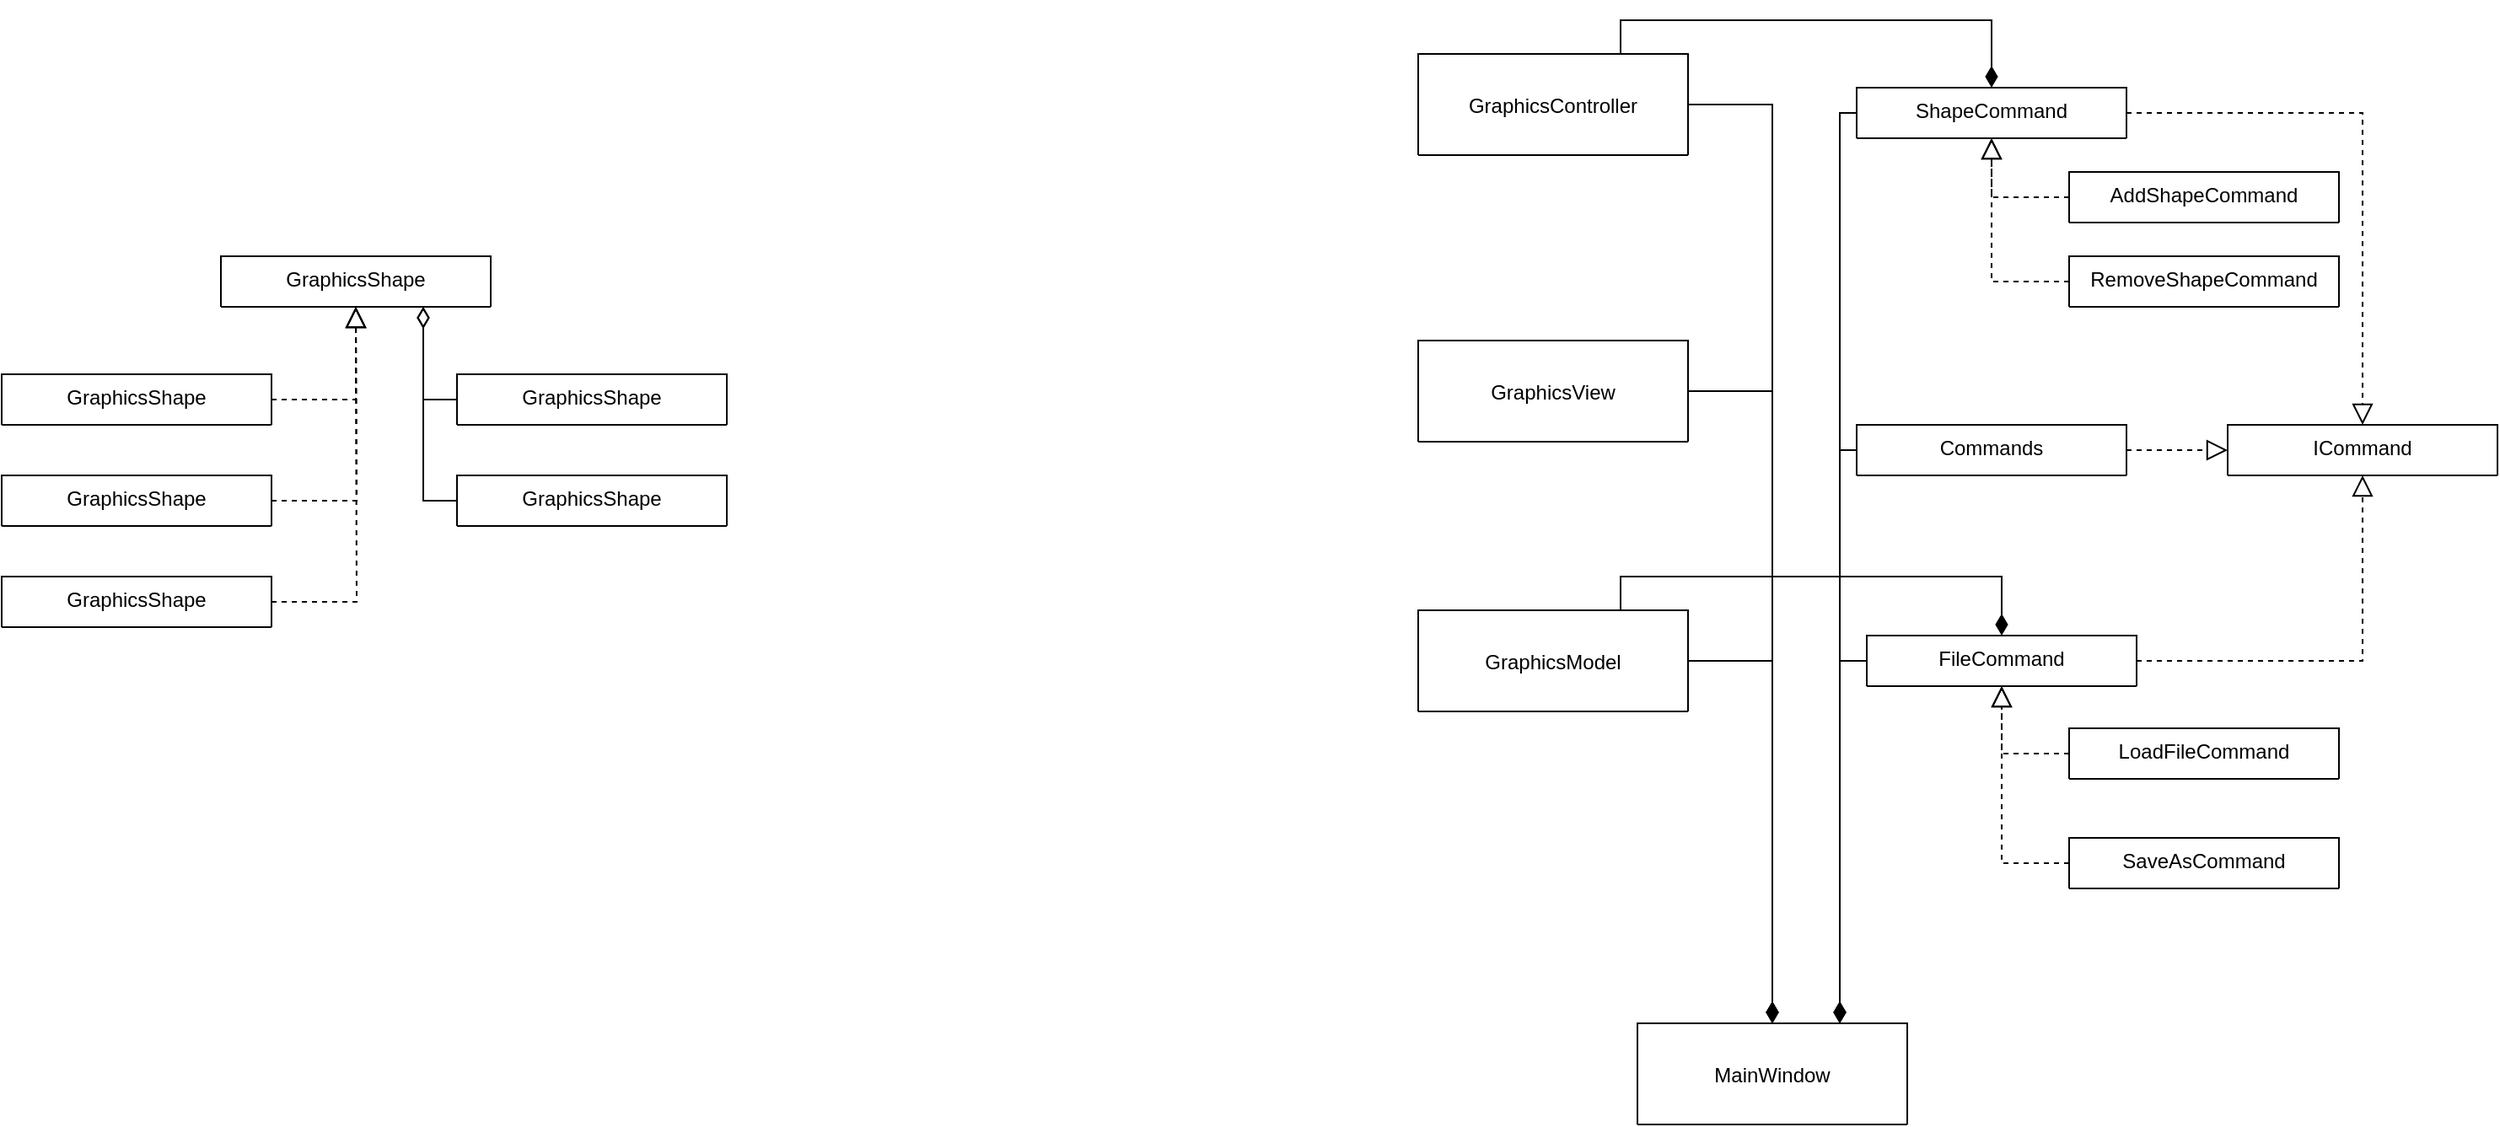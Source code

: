 <mxfile version="14.8.4" type="github">
  <diagram id="C5RBs43oDa-KdzZeNtuy" name="Page-1">
    <mxGraphModel dx="2500" dy="2111" grid="1" gridSize="10" guides="1" tooltips="1" connect="1" arrows="1" fold="1" page="1" pageScale="1" pageWidth="827" pageHeight="1169" math="0" shadow="0">
      <root>
        <mxCell id="WIyWlLk6GJQsqaUBKTNV-0" />
        <mxCell id="WIyWlLk6GJQsqaUBKTNV-1" parent="WIyWlLk6GJQsqaUBKTNV-0" />
        <mxCell id="zkfFHV4jXpPFQw0GAbJ--13" value="GraphicsShape" style="swimlane;fontStyle=0;align=center;verticalAlign=top;childLayout=stackLayout;horizontal=1;startSize=88;horizontalStack=0;resizeParent=1;resizeLast=0;collapsible=1;marginBottom=0;rounded=0;shadow=0;strokeWidth=1;" parent="WIyWlLk6GJQsqaUBKTNV-1" vertex="1">
          <mxGeometry x="100" y="100" width="160" height="30" as="geometry">
            <mxRectangle x="340" y="380" width="170" height="26" as="alternateBounds" />
          </mxGeometry>
        </mxCell>
        <mxCell id="LPZnfpVyv1bswas0fNOc-4" style="edgeStyle=orthogonalEdgeStyle;rounded=0;orthogonalLoop=1;jettySize=auto;html=1;exitX=1;exitY=0.5;exitDx=0;exitDy=0;entryX=0.5;entryY=1;entryDx=0;entryDy=0;endSize=10;endArrow=block;endFill=0;dashed=1;" edge="1" parent="WIyWlLk6GJQsqaUBKTNV-1" source="LPZnfpVyv1bswas0fNOc-0" target="zkfFHV4jXpPFQw0GAbJ--13">
          <mxGeometry relative="1" as="geometry" />
        </mxCell>
        <mxCell id="LPZnfpVyv1bswas0fNOc-0" value="GraphicsShape" style="swimlane;fontStyle=0;align=center;verticalAlign=top;childLayout=stackLayout;horizontal=1;startSize=88;horizontalStack=0;resizeParent=1;resizeLast=0;collapsible=1;marginBottom=0;rounded=0;shadow=0;strokeWidth=1;" vertex="1" parent="WIyWlLk6GJQsqaUBKTNV-1">
          <mxGeometry x="-30" y="170" width="160" height="30" as="geometry">
            <mxRectangle x="340" y="380" width="170" height="26" as="alternateBounds" />
          </mxGeometry>
        </mxCell>
        <mxCell id="LPZnfpVyv1bswas0fNOc-5" style="edgeStyle=orthogonalEdgeStyle;rounded=0;orthogonalLoop=1;jettySize=auto;html=1;exitX=1;exitY=0.5;exitDx=0;exitDy=0;endSize=10;endArrow=block;endFill=0;dashed=1;" edge="1" parent="WIyWlLk6GJQsqaUBKTNV-1" source="LPZnfpVyv1bswas0fNOc-1">
          <mxGeometry relative="1" as="geometry">
            <mxPoint x="180" y="130" as="targetPoint" />
          </mxGeometry>
        </mxCell>
        <mxCell id="LPZnfpVyv1bswas0fNOc-1" value="GraphicsShape" style="swimlane;fontStyle=0;align=center;verticalAlign=top;childLayout=stackLayout;horizontal=1;startSize=88;horizontalStack=0;resizeParent=1;resizeLast=0;collapsible=1;marginBottom=0;rounded=0;shadow=0;strokeWidth=1;" vertex="1" parent="WIyWlLk6GJQsqaUBKTNV-1">
          <mxGeometry x="-30" y="230" width="160" height="30" as="geometry">
            <mxRectangle x="340" y="380" width="170" height="26" as="alternateBounds" />
          </mxGeometry>
        </mxCell>
        <mxCell id="LPZnfpVyv1bswas0fNOc-6" style="edgeStyle=orthogonalEdgeStyle;rounded=0;orthogonalLoop=1;jettySize=auto;html=1;exitX=1;exitY=0.5;exitDx=0;exitDy=0;endSize=10;endArrow=block;endFill=0;dashed=1;" edge="1" parent="WIyWlLk6GJQsqaUBKTNV-1" source="LPZnfpVyv1bswas0fNOc-2">
          <mxGeometry relative="1" as="geometry">
            <mxPoint x="180" y="130" as="targetPoint" />
          </mxGeometry>
        </mxCell>
        <mxCell id="LPZnfpVyv1bswas0fNOc-2" value="GraphicsShape" style="swimlane;fontStyle=0;align=center;verticalAlign=top;childLayout=stackLayout;horizontal=1;startSize=88;horizontalStack=0;resizeParent=1;resizeLast=0;collapsible=1;marginBottom=0;rounded=0;shadow=0;strokeWidth=1;" vertex="1" parent="WIyWlLk6GJQsqaUBKTNV-1">
          <mxGeometry x="-30" y="290" width="160" height="30" as="geometry">
            <mxRectangle x="340" y="380" width="170" height="26" as="alternateBounds" />
          </mxGeometry>
        </mxCell>
        <mxCell id="LPZnfpVyv1bswas0fNOc-10" style="edgeStyle=orthogonalEdgeStyle;rounded=0;orthogonalLoop=1;jettySize=auto;html=1;exitX=0;exitY=0.5;exitDx=0;exitDy=0;endArrow=diamondThin;endFill=0;endSize=10;" edge="1" parent="WIyWlLk6GJQsqaUBKTNV-1" source="LPZnfpVyv1bswas0fNOc-7">
          <mxGeometry relative="1" as="geometry">
            <mxPoint x="220" y="130" as="targetPoint" />
          </mxGeometry>
        </mxCell>
        <mxCell id="LPZnfpVyv1bswas0fNOc-7" value="GraphicsShape" style="swimlane;fontStyle=0;align=center;verticalAlign=top;childLayout=stackLayout;horizontal=1;startSize=88;horizontalStack=0;resizeParent=1;resizeLast=0;collapsible=1;marginBottom=0;rounded=0;shadow=0;strokeWidth=1;" vertex="1" parent="WIyWlLk6GJQsqaUBKTNV-1">
          <mxGeometry x="240" y="170" width="160" height="30" as="geometry">
            <mxRectangle x="340" y="380" width="170" height="26" as="alternateBounds" />
          </mxGeometry>
        </mxCell>
        <mxCell id="LPZnfpVyv1bswas0fNOc-9" style="edgeStyle=orthogonalEdgeStyle;rounded=0;orthogonalLoop=1;jettySize=auto;html=1;exitX=0;exitY=0.5;exitDx=0;exitDy=0;entryX=0.75;entryY=1;entryDx=0;entryDy=0;endArrow=diamondThin;endFill=0;endSize=10;" edge="1" parent="WIyWlLk6GJQsqaUBKTNV-1" source="LPZnfpVyv1bswas0fNOc-8" target="zkfFHV4jXpPFQw0GAbJ--13">
          <mxGeometry relative="1" as="geometry" />
        </mxCell>
        <mxCell id="LPZnfpVyv1bswas0fNOc-8" value="GraphicsShape" style="swimlane;fontStyle=0;align=center;verticalAlign=top;childLayout=stackLayout;horizontal=1;startSize=88;horizontalStack=0;resizeParent=1;resizeLast=0;collapsible=1;marginBottom=0;rounded=0;shadow=0;strokeWidth=1;" vertex="1" parent="WIyWlLk6GJQsqaUBKTNV-1">
          <mxGeometry x="240" y="230" width="160" height="30" as="geometry">
            <mxRectangle x="340" y="380" width="170" height="26" as="alternateBounds" />
          </mxGeometry>
        </mxCell>
        <mxCell id="LPZnfpVyv1bswas0fNOc-20" style="edgeStyle=orthogonalEdgeStyle;rounded=0;orthogonalLoop=1;jettySize=auto;html=1;exitX=1;exitY=0.5;exitDx=0;exitDy=0;entryX=0.5;entryY=0;entryDx=0;entryDy=0;endArrow=diamondThin;endFill=1;endSize=10;" edge="1" parent="WIyWlLk6GJQsqaUBKTNV-1" source="LPZnfpVyv1bswas0fNOc-11" target="LPZnfpVyv1bswas0fNOc-12">
          <mxGeometry relative="1" as="geometry" />
        </mxCell>
        <mxCell id="LPZnfpVyv1bswas0fNOc-77" style="edgeStyle=orthogonalEdgeStyle;rounded=0;orthogonalLoop=1;jettySize=auto;html=1;exitX=0.75;exitY=0;exitDx=0;exitDy=0;entryX=0.5;entryY=0;entryDx=0;entryDy=0;endArrow=diamondThin;endFill=1;endSize=10;" edge="1" parent="WIyWlLk6GJQsqaUBKTNV-1" source="LPZnfpVyv1bswas0fNOc-11" target="LPZnfpVyv1bswas0fNOc-21">
          <mxGeometry relative="1" as="geometry" />
        </mxCell>
        <mxCell id="LPZnfpVyv1bswas0fNOc-11" value="GraphicsModel" style="swimlane;fontStyle=0;align=center;verticalAlign=middle;childLayout=stackLayout;horizontal=1;startSize=88;horizontalStack=0;resizeParent=1;resizeLast=0;collapsible=1;marginBottom=0;rounded=0;shadow=0;strokeWidth=1;" vertex="1" parent="WIyWlLk6GJQsqaUBKTNV-1">
          <mxGeometry x="810" y="310" width="160" height="60" as="geometry">
            <mxRectangle x="340" y="380" width="170" height="26" as="alternateBounds" />
          </mxGeometry>
        </mxCell>
        <mxCell id="LPZnfpVyv1bswas0fNOc-12" value="MainWindow" style="swimlane;fontStyle=0;align=center;verticalAlign=middle;childLayout=stackLayout;horizontal=1;startSize=88;horizontalStack=0;resizeParent=1;resizeLast=0;collapsible=1;marginBottom=0;rounded=0;shadow=0;strokeWidth=1;" vertex="1" parent="WIyWlLk6GJQsqaUBKTNV-1">
          <mxGeometry x="940" y="555" width="160" height="60" as="geometry">
            <mxRectangle x="340" y="380" width="170" height="26" as="alternateBounds" />
          </mxGeometry>
        </mxCell>
        <mxCell id="LPZnfpVyv1bswas0fNOc-19" style="edgeStyle=orthogonalEdgeStyle;rounded=0;orthogonalLoop=1;jettySize=auto;html=1;exitX=1;exitY=0.5;exitDx=0;exitDy=0;entryX=0.5;entryY=0;entryDx=0;entryDy=0;endArrow=diamondThin;endFill=1;endSize=10;" edge="1" parent="WIyWlLk6GJQsqaUBKTNV-1" source="LPZnfpVyv1bswas0fNOc-13" target="LPZnfpVyv1bswas0fNOc-12">
          <mxGeometry relative="1" as="geometry" />
        </mxCell>
        <mxCell id="LPZnfpVyv1bswas0fNOc-13" value="GraphicsView" style="swimlane;fontStyle=0;align=center;verticalAlign=middle;childLayout=stackLayout;horizontal=1;startSize=88;horizontalStack=0;resizeParent=1;resizeLast=0;collapsible=1;marginBottom=0;rounded=0;shadow=0;strokeWidth=1;" vertex="1" parent="WIyWlLk6GJQsqaUBKTNV-1">
          <mxGeometry x="810" y="150" width="160" height="60" as="geometry">
            <mxRectangle x="340" y="380" width="170" height="26" as="alternateBounds" />
          </mxGeometry>
        </mxCell>
        <mxCell id="LPZnfpVyv1bswas0fNOc-18" style="edgeStyle=orthogonalEdgeStyle;rounded=0;orthogonalLoop=1;jettySize=auto;html=1;exitX=1;exitY=0.5;exitDx=0;exitDy=0;entryX=0.5;entryY=0;entryDx=0;entryDy=0;endArrow=diamondThin;endFill=1;endSize=10;" edge="1" parent="WIyWlLk6GJQsqaUBKTNV-1" source="LPZnfpVyv1bswas0fNOc-14" target="LPZnfpVyv1bswas0fNOc-12">
          <mxGeometry relative="1" as="geometry" />
        </mxCell>
        <mxCell id="LPZnfpVyv1bswas0fNOc-76" style="edgeStyle=orthogonalEdgeStyle;rounded=0;orthogonalLoop=1;jettySize=auto;html=1;exitX=0.75;exitY=0;exitDx=0;exitDy=0;entryX=0.5;entryY=0;entryDx=0;entryDy=0;endArrow=diamondThin;endFill=1;endSize=10;" edge="1" parent="WIyWlLk6GJQsqaUBKTNV-1" source="LPZnfpVyv1bswas0fNOc-14" target="LPZnfpVyv1bswas0fNOc-22">
          <mxGeometry relative="1" as="geometry" />
        </mxCell>
        <mxCell id="LPZnfpVyv1bswas0fNOc-14" value="GraphicsController" style="swimlane;fontStyle=0;align=center;verticalAlign=middle;childLayout=stackLayout;horizontal=1;startSize=88;horizontalStack=0;resizeParent=1;resizeLast=0;collapsible=1;marginBottom=0;rounded=0;shadow=0;strokeWidth=1;" vertex="1" parent="WIyWlLk6GJQsqaUBKTNV-1">
          <mxGeometry x="810" y="-20" width="160" height="60" as="geometry">
            <mxRectangle x="340" y="380" width="170" height="26" as="alternateBounds" />
          </mxGeometry>
        </mxCell>
        <mxCell id="LPZnfpVyv1bswas0fNOc-74" style="edgeStyle=orthogonalEdgeStyle;rounded=0;orthogonalLoop=1;jettySize=auto;html=1;exitX=1;exitY=0.5;exitDx=0;exitDy=0;entryX=0.5;entryY=1;entryDx=0;entryDy=0;endArrow=block;endFill=0;endSize=10;dashed=1;" edge="1" parent="WIyWlLk6GJQsqaUBKTNV-1" source="LPZnfpVyv1bswas0fNOc-21" target="LPZnfpVyv1bswas0fNOc-24">
          <mxGeometry relative="1" as="geometry" />
        </mxCell>
        <mxCell id="LPZnfpVyv1bswas0fNOc-80" style="edgeStyle=orthogonalEdgeStyle;rounded=0;orthogonalLoop=1;jettySize=auto;html=1;exitX=0;exitY=0.5;exitDx=0;exitDy=0;entryX=0.75;entryY=0;entryDx=0;entryDy=0;endArrow=diamondThin;endFill=1;endSize=10;" edge="1" parent="WIyWlLk6GJQsqaUBKTNV-1" source="LPZnfpVyv1bswas0fNOc-21" target="LPZnfpVyv1bswas0fNOc-12">
          <mxGeometry relative="1" as="geometry">
            <Array as="points">
              <mxPoint x="1060" y="340" />
            </Array>
          </mxGeometry>
        </mxCell>
        <mxCell id="LPZnfpVyv1bswas0fNOc-21" value="FileCommand" style="swimlane;fontStyle=0;align=center;verticalAlign=top;childLayout=stackLayout;horizontal=1;startSize=88;horizontalStack=0;resizeParent=1;resizeLast=0;collapsible=1;marginBottom=0;rounded=0;shadow=0;strokeWidth=1;" vertex="1" parent="WIyWlLk6GJQsqaUBKTNV-1">
          <mxGeometry x="1076" y="325" width="160" height="30" as="geometry">
            <mxRectangle x="340" y="380" width="170" height="26" as="alternateBounds" />
          </mxGeometry>
        </mxCell>
        <mxCell id="LPZnfpVyv1bswas0fNOc-72" style="edgeStyle=orthogonalEdgeStyle;rounded=0;orthogonalLoop=1;jettySize=auto;html=1;exitX=1;exitY=0.5;exitDx=0;exitDy=0;entryX=0.5;entryY=0;entryDx=0;entryDy=0;endArrow=block;endFill=0;endSize=10;dashed=1;" edge="1" parent="WIyWlLk6GJQsqaUBKTNV-1" source="LPZnfpVyv1bswas0fNOc-22" target="LPZnfpVyv1bswas0fNOc-24">
          <mxGeometry relative="1" as="geometry" />
        </mxCell>
        <mxCell id="LPZnfpVyv1bswas0fNOc-78" style="edgeStyle=orthogonalEdgeStyle;rounded=0;orthogonalLoop=1;jettySize=auto;html=1;exitX=0;exitY=0.5;exitDx=0;exitDy=0;entryX=0.75;entryY=0;entryDx=0;entryDy=0;endArrow=diamondThin;endFill=1;endSize=10;" edge="1" parent="WIyWlLk6GJQsqaUBKTNV-1" source="LPZnfpVyv1bswas0fNOc-22" target="LPZnfpVyv1bswas0fNOc-12">
          <mxGeometry relative="1" as="geometry">
            <Array as="points">
              <mxPoint x="1060" y="15" />
            </Array>
          </mxGeometry>
        </mxCell>
        <mxCell id="LPZnfpVyv1bswas0fNOc-22" value="ShapeCommand" style="swimlane;fontStyle=0;align=center;verticalAlign=top;childLayout=stackLayout;horizontal=1;startSize=88;horizontalStack=0;resizeParent=1;resizeLast=0;collapsible=1;marginBottom=0;rounded=0;shadow=0;strokeWidth=1;" vertex="1" parent="WIyWlLk6GJQsqaUBKTNV-1">
          <mxGeometry x="1070" width="160" height="30" as="geometry">
            <mxRectangle x="340" y="380" width="170" height="26" as="alternateBounds" />
          </mxGeometry>
        </mxCell>
        <mxCell id="LPZnfpVyv1bswas0fNOc-73" style="edgeStyle=orthogonalEdgeStyle;rounded=0;orthogonalLoop=1;jettySize=auto;html=1;exitX=1;exitY=0.5;exitDx=0;exitDy=0;entryX=0;entryY=0.5;entryDx=0;entryDy=0;endArrow=block;endFill=0;endSize=10;dashed=1;" edge="1" parent="WIyWlLk6GJQsqaUBKTNV-1" source="LPZnfpVyv1bswas0fNOc-23" target="LPZnfpVyv1bswas0fNOc-24">
          <mxGeometry relative="1" as="geometry" />
        </mxCell>
        <mxCell id="LPZnfpVyv1bswas0fNOc-81" style="edgeStyle=orthogonalEdgeStyle;rounded=0;orthogonalLoop=1;jettySize=auto;html=1;entryX=0.75;entryY=0;entryDx=0;entryDy=0;endArrow=diamondThin;endFill=1;endSize=10;" edge="1" parent="WIyWlLk6GJQsqaUBKTNV-1" source="LPZnfpVyv1bswas0fNOc-23" target="LPZnfpVyv1bswas0fNOc-12">
          <mxGeometry relative="1" as="geometry">
            <Array as="points">
              <mxPoint x="1060" y="215" />
            </Array>
          </mxGeometry>
        </mxCell>
        <mxCell id="LPZnfpVyv1bswas0fNOc-23" value="Commands" style="swimlane;fontStyle=0;align=center;verticalAlign=top;childLayout=stackLayout;horizontal=1;startSize=88;horizontalStack=0;resizeParent=1;resizeLast=0;collapsible=1;marginBottom=0;rounded=0;shadow=0;strokeWidth=1;" vertex="1" parent="WIyWlLk6GJQsqaUBKTNV-1">
          <mxGeometry x="1070" y="200" width="160" height="30" as="geometry">
            <mxRectangle x="340" y="380" width="170" height="26" as="alternateBounds" />
          </mxGeometry>
        </mxCell>
        <mxCell id="LPZnfpVyv1bswas0fNOc-24" value="ICommand" style="swimlane;fontStyle=0;align=center;verticalAlign=top;childLayout=stackLayout;horizontal=1;startSize=88;horizontalStack=0;resizeParent=1;resizeLast=0;collapsible=1;marginBottom=0;rounded=0;shadow=0;strokeWidth=1;" vertex="1" parent="WIyWlLk6GJQsqaUBKTNV-1">
          <mxGeometry x="1290" y="200" width="160" height="30" as="geometry">
            <mxRectangle x="340" y="380" width="170" height="26" as="alternateBounds" />
          </mxGeometry>
        </mxCell>
        <mxCell id="LPZnfpVyv1bswas0fNOc-41" style="edgeStyle=orthogonalEdgeStyle;rounded=0;orthogonalLoop=1;jettySize=auto;html=1;exitX=0;exitY=0.5;exitDx=0;exitDy=0;entryX=0.5;entryY=1;entryDx=0;entryDy=0;dashed=1;endArrow=block;endFill=0;endSize=10;" edge="1" parent="WIyWlLk6GJQsqaUBKTNV-1" source="LPZnfpVyv1bswas0fNOc-30" target="LPZnfpVyv1bswas0fNOc-22">
          <mxGeometry relative="1" as="geometry" />
        </mxCell>
        <mxCell id="LPZnfpVyv1bswas0fNOc-30" value="AddShapeCommand" style="swimlane;fontStyle=0;align=center;verticalAlign=top;childLayout=stackLayout;horizontal=1;startSize=88;horizontalStack=0;resizeParent=1;resizeLast=0;collapsible=1;marginBottom=0;rounded=0;shadow=0;strokeWidth=1;" vertex="1" parent="WIyWlLk6GJQsqaUBKTNV-1">
          <mxGeometry x="1196" y="50" width="160" height="30" as="geometry">
            <mxRectangle x="340" y="380" width="170" height="26" as="alternateBounds" />
          </mxGeometry>
        </mxCell>
        <mxCell id="LPZnfpVyv1bswas0fNOc-40" style="edgeStyle=orthogonalEdgeStyle;rounded=0;orthogonalLoop=1;jettySize=auto;html=1;exitX=0;exitY=0.5;exitDx=0;exitDy=0;entryX=0.5;entryY=1;entryDx=0;entryDy=0;dashed=1;endArrow=block;endFill=0;endSize=10;" edge="1" parent="WIyWlLk6GJQsqaUBKTNV-1" source="LPZnfpVyv1bswas0fNOc-31" target="LPZnfpVyv1bswas0fNOc-22">
          <mxGeometry relative="1" as="geometry" />
        </mxCell>
        <mxCell id="LPZnfpVyv1bswas0fNOc-31" value="RemoveShapeCommand" style="swimlane;fontStyle=0;align=center;verticalAlign=top;childLayout=stackLayout;horizontal=1;startSize=88;horizontalStack=0;resizeParent=1;resizeLast=0;collapsible=1;marginBottom=0;rounded=0;shadow=0;strokeWidth=1;" vertex="1" parent="WIyWlLk6GJQsqaUBKTNV-1">
          <mxGeometry x="1196" y="100" width="160" height="30" as="geometry">
            <mxRectangle x="340" y="380" width="170" height="26" as="alternateBounds" />
          </mxGeometry>
        </mxCell>
        <mxCell id="LPZnfpVyv1bswas0fNOc-71" style="edgeStyle=orthogonalEdgeStyle;rounded=0;orthogonalLoop=1;jettySize=auto;html=1;entryX=0.5;entryY=1;entryDx=0;entryDy=0;endArrow=block;endFill=0;endSize=10;dashed=1;" edge="1" parent="WIyWlLk6GJQsqaUBKTNV-1" source="LPZnfpVyv1bswas0fNOc-33" target="LPZnfpVyv1bswas0fNOc-21">
          <mxGeometry relative="1" as="geometry">
            <Array as="points">
              <mxPoint x="1156" y="460" />
            </Array>
          </mxGeometry>
        </mxCell>
        <mxCell id="LPZnfpVyv1bswas0fNOc-33" value="SaveAsCommand" style="swimlane;fontStyle=0;align=center;verticalAlign=top;childLayout=stackLayout;horizontal=1;startSize=88;horizontalStack=0;resizeParent=1;resizeLast=0;collapsible=1;marginBottom=0;rounded=0;shadow=0;strokeWidth=1;" vertex="1" parent="WIyWlLk6GJQsqaUBKTNV-1">
          <mxGeometry x="1196" y="445" width="160" height="30" as="geometry">
            <mxRectangle x="340" y="380" width="170" height="26" as="alternateBounds" />
          </mxGeometry>
        </mxCell>
        <mxCell id="LPZnfpVyv1bswas0fNOc-70" style="edgeStyle=orthogonalEdgeStyle;rounded=0;orthogonalLoop=1;jettySize=auto;html=1;entryX=0.5;entryY=1;entryDx=0;entryDy=0;endArrow=block;endFill=0;endSize=10;dashed=1;" edge="1" parent="WIyWlLk6GJQsqaUBKTNV-1" source="LPZnfpVyv1bswas0fNOc-32" target="LPZnfpVyv1bswas0fNOc-21">
          <mxGeometry relative="1" as="geometry">
            <Array as="points">
              <mxPoint x="1156" y="395" />
            </Array>
          </mxGeometry>
        </mxCell>
        <mxCell id="LPZnfpVyv1bswas0fNOc-32" value="LoadFileCommand" style="swimlane;fontStyle=0;align=center;verticalAlign=top;childLayout=stackLayout;horizontal=1;startSize=88;horizontalStack=0;resizeParent=1;resizeLast=0;collapsible=1;marginBottom=0;rounded=0;shadow=0;strokeWidth=1;" vertex="1" parent="WIyWlLk6GJQsqaUBKTNV-1">
          <mxGeometry x="1196" y="380" width="160" height="30" as="geometry">
            <mxRectangle x="340" y="380" width="170" height="26" as="alternateBounds" />
          </mxGeometry>
        </mxCell>
      </root>
    </mxGraphModel>
  </diagram>
</mxfile>
